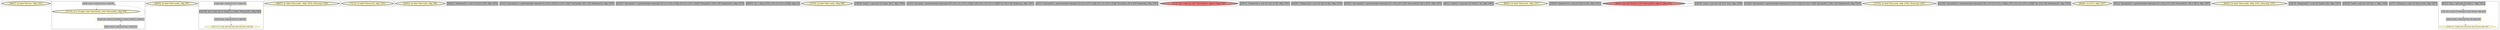
digraph G {





subgraph cluster33 {


node177 [penwidth=3.0,fontsize=20,fillcolor=lemonchiffon,label="[46/47]  br label %for.inc, !dbg !1012",shape=ellipse,style=filled ]



}

subgraph cluster27 {


node171 [fillcolor=grey,label="[58/59]  %cmp2 = icmp slt i32 %j.0, 5, !dbg !993",shape=rectangle,style=filled ]
node170 [penwidth=3.0,fontsize=20,fillcolor=lemonchiffon,label="[57/70]  br i1 %cmp2, label %for.body3, label %for.end23, !dbg !994",shape=ellipse,style=filled ]
node168 [fillcolor=grey,label="[62/65]  %inc22 = add nsw i32 %j.0, 1, !dbg !1018",shape=rectangle,style=filled ]
node169 [fillcolor=grey,label="[63/64]  %j.0 = phi i32 [ 0, %for.body ], [ %inc22, %for.inc21 ], !dbg !991",shape=rectangle,style=filled ]

node169->node168 [style=solid,color=black,label="",penwidth=0.5,fontcolor=black ]
node170->node169 [style=solid,color=gold,label="C",penwidth=1.0,fontcolor=gold ]
node168->node169 [style=solid,color=black,label="",penwidth=0.5,fontcolor=black ]
node170->node171 [style=solid,color=gold,label="C",penwidth=1.0,fontcolor=gold ]
node171->node170 [style=solid,color=black,label="",penwidth=0.5,fontcolor=black ]
node169->node171 [style=solid,color=black,label="",penwidth=0.5,fontcolor=black ]
node170->node170 [style=solid,color=gold,label="C",penwidth=1.0,fontcolor=gold ]
node170->node168 [style=solid,color=gold,label="C",penwidth=1.0,fontcolor=gold ]


}

subgraph cluster28 {


node172 [penwidth=3.0,fontsize=20,fillcolor=lemonchiffon,label="[68/69]  br label %for.cond4, !dbg !997",shape=ellipse,style=filled ]



}

subgraph cluster26 {


node167 [fillcolor=grey,label="[53/54]  %dec = add nsw i32 %i.0, -1, !dbg !1023",shape=rectangle,style=filled ]
node166 [penwidth=3.0,fontsize=20,fillcolor=grey,label="[52/79]  %i.0 = phi i32 [ 9, %entry ], [ %dec, %for.inc24 ], !dbg !982",shape=rectangle,style=filled ]
node164 [fillcolor=lemonchiffon,label="[56/77]  br i1 %cmp, label %for.body, label %for.end25, !dbg !985",shape=ellipse,style=filled ]
node165 [fillcolor=grey,label="[55/78]  %cmp = icmp sge i32 %i.0, 0, !dbg !984",shape=rectangle,style=filled ]

node164->node164 [style=solid,color=gold,label="C",penwidth=1.0,fontcolor=gold ]
node164->node165 [style=solid,color=gold,label="C",penwidth=1.0,fontcolor=gold ]
node167->node166 [style=solid,color=black,label="",penwidth=0.5,fontcolor=black ]
node166->node165 [style=solid,color=black,label="",penwidth=0.5,fontcolor=black ]
node166->node167 [style=solid,color=black,label="",penwidth=0.5,fontcolor=black ]
node165->node164 [style=solid,color=black,label="",penwidth=0.5,fontcolor=black ]
node164->node166 [style=solid,color=gold,label="C",penwidth=1.0,fontcolor=gold ]
node164->node167 [style=solid,color=gold,label="C",penwidth=1.0,fontcolor=gold ]


}

subgraph cluster29 {


node173 [penwidth=3.0,fontsize=20,fillcolor=lemonchiffon,label="[66/67]  br label %for.cond1, !dbg !1019, !llvm.loop !1020",shape=ellipse,style=filled ]



}

subgraph cluster25 {


node163 [penwidth=3.0,fontsize=20,fillcolor=lemonchiffon,label="[71/72]  br label %for.inc24, !dbg !1022",shape=ellipse,style=filled ]



}

subgraph cluster24 {


node162 [penwidth=3.0,fontsize=20,fillcolor=lemonchiffon,label="[82/83]  br label %for.cond, !dbg !980",shape=ellipse,style=filled ]



}

subgraph cluster22 {


node160 [penwidth=3.0,fontsize=20,fillcolor=grey,label="[42/43]  %idxprom16 = sext i32 %i.0 to i64, !dbg !1010",shape=rectangle,style=filled ]



}

subgraph cluster20 {


node158 [penwidth=3.0,fontsize=20,fillcolor=grey,label="[5/14]  %arrayidx11 = getelementptr inbounds [5 x [10 x i32]], [5 x [10 x i32]]* %arrayidx9, i64 0, i64 %idxprom10, !dbg !1007",shape=rectangle,style=filled ]



}

subgraph cluster18 {


node156 [penwidth=3.0,fontsize=20,fillcolor=grey,label="[22/27]  %arrayidx17 = getelementptr inbounds [10 x [5 x [10 x i32]]], [10 x [5 x [10 x i32]]]* %arrayidx15, i64 0, i64 %idxprom16, !dbg !1010",shape=rectangle,style=filled ]



}

subgraph cluster16 {


node154 [penwidth=3.0,fontsize=20,fillcolor=grey,label="[80/81]  %a = alloca [100 x [10 x [5 x [10 x i32]]]], align 16",shape=rectangle,style=filled ]



}

subgraph cluster17 {


node155 [penwidth=3.0,fontsize=20,fillcolor=lemonchiffon,label="[75/76]  br label %for.cond1, !dbg !988",shape=ellipse,style=filled ]



}

subgraph cluster4 {


node139 [penwidth=3.0,fontsize=20,fillcolor=grey,label="[18/19]  %mul7 = mul nsw i32 %mul, %k.0, !dbg !1006",shape=rectangle,style=filled ]



}

subgraph cluster3 {


node138 [penwidth=3.0,fontsize=20,fillcolor=grey,label="[3/16]  %arrayidx = getelementptr inbounds [100 x [10 x [5 x [10 x i32]]]], [100 x [10 x [5 x [10 x i32]]]]* %a, i64 0, i64 %idxprom, !dbg !1007",shape=rectangle,style=filled ]



}

subgraph cluster2 {


node137 [penwidth=3.0,fontsize=20,fillcolor=grey,label="[4/15]  %arrayidx9 = getelementptr inbounds [10 x [5 x [10 x i32]]], [10 x [5 x [10 x i32]]]* %arrayidx, i64 0, i64 %idxprom8, !dbg !1007",shape=rectangle,style=filled ]



}

subgraph cluster1 {


node136 [penwidth=3.0,fontsize=20,fillcolor=lightcoral,label="[7/12]  %0 = load i32, i32* %arrayidx12, align 8, !dbg !1007",shape=ellipse,style=filled ]



}

subgraph cluster12 {


node147 [penwidth=3.0,fontsize=20,fillcolor=grey,label="[36/37]  %idxprom8 = sext i32 %i.0 to i64, !dbg !1007",shape=rectangle,style=filled ]



}

subgraph cluster32 {


node176 [penwidth=3.0,fontsize=20,fillcolor=grey,label="[44/45]  %idxprom18 = sext i32 %j.0 to i64, !dbg !1010",shape=rectangle,style=filled ]



}

subgraph cluster5 {


node140 [penwidth=3.0,fontsize=20,fillcolor=grey,label="[24/25]  %arrayidx20 = getelementptr inbounds [10 x i32], [10 x i32]* %arrayidx19, i64 0, i64 0, !dbg !1010",shape=rectangle,style=filled ]



}

subgraph cluster0 {


node135 [penwidth=3.0,fontsize=20,fillcolor=grey,label="[8/11]  %mul13 = mul nsw i32 %mul7, %0, !dbg !1009",shape=rectangle,style=filled ]



}

subgraph cluster31 {


node175 [penwidth=3.0,fontsize=20,fillcolor=lemonchiffon,label="[60/61]  br label %for.inc21, !dbg !1017",shape=ellipse,style=filled ]



}

subgraph cluster30 {


node174 [penwidth=3.0,fontsize=20,fillcolor=grey,label="[20/29]  %idxprom14 = sext i32 %k.0 to i64, !dbg !1010",shape=rectangle,style=filled ]



}

subgraph cluster6 {


node141 [penwidth=3.0,fontsize=20,fillcolor=lightcoral,label="[9/10]  store i32 %mul13, i32* %arrayidx20, align 8, !dbg !1011",shape=ellipse,style=filled ]

node141->node141 [style=solid,color=dodgerblue,label="O|indep|0",penwidth=1.0,fontcolor=dodgerblue ]


}

subgraph cluster14 {


node149 [penwidth=3.0,fontsize=20,fillcolor=grey,label="[38/39]  %mul = mul nsw i32 %i.0, %j.0, !dbg !1004",shape=rectangle,style=filled ]



}

subgraph cluster7 {


node142 [penwidth=3.0,fontsize=20,fillcolor=grey,label="[23/26]  %arrayidx19 = getelementptr inbounds [5 x [10 x i32]], [5 x [10 x i32]]* %arrayidx17, i64 0, i64 %idxprom18, !dbg !1010",shape=rectangle,style=filled ]



}

subgraph cluster23 {


node161 [penwidth=3.0,fontsize=20,fillcolor=lemonchiffon,label="[73/74]  br label %for.cond, !dbg !1024, !llvm.loop !1025",shape=ellipse,style=filled ]



}

subgraph cluster8 {


node143 [penwidth=3.0,fontsize=20,fillcolor=grey,label="[21/28]  %arrayidx15 = getelementptr inbounds [100 x [10 x [5 x [10 x i32]]]], [100 x [10 x [5 x [10 x i32]]]]* %a, i64 0, i64 %idxprom14, !dbg !1010",shape=rectangle,style=filled ]



}

subgraph cluster21 {


node159 [penwidth=3.0,fontsize=20,fillcolor=lemonchiffon,label="[84/85]  ret i32 0, !dbg !1027",shape=ellipse,style=filled ]



}

subgraph cluster9 {


node144 [penwidth=3.0,fontsize=20,fillcolor=grey,label="[6/13]  %arrayidx12 = getelementptr inbounds [10 x i32], [10 x i32]* %arrayidx11, i64 0, i64 0, !dbg !1007",shape=rectangle,style=filled ]



}

subgraph cluster19 {


node157 [penwidth=3.0,fontsize=20,fillcolor=lemonchiffon,label="[40/41]  br label %for.cond4, !dbg !1014, !llvm.loop !1015",shape=ellipse,style=filled ]



}

subgraph cluster10 {


node145 [penwidth=3.0,fontsize=20,fillcolor=grey,label="[32/33]  %idxprom10 = sext i32 %add to i64, !dbg !1007",shape=rectangle,style=filled ]



}

subgraph cluster11 {


node146 [penwidth=3.0,fontsize=20,fillcolor=grey,label="[34/35]  %add = add nsw i32 %j.0, 1, !dbg !1008",shape=rectangle,style=filled ]



}

subgraph cluster13 {


node148 [penwidth=3.0,fontsize=20,fillcolor=grey,label="[2/17]  %idxprom = sext i32 %k.0 to i64, !dbg !1007",shape=rectangle,style=filled ]



}

subgraph cluster15 {


node152 [penwidth=3.0,fontsize=20,fillcolor=grey,label="[0/51]  %inc = add nsw i32 %k.0, 1, !dbg !1013",shape=rectangle,style=filled ]
node153 [fillcolor=grey,label="[1/50]  %k.0 = phi i32 [ 0, %for.body3 ], [ %inc, %for.inc ], !dbg !1000",shape=rectangle,style=filled ]
node150 [fillcolor=lemonchiffon,label="[31/48]  br i1 %cmp5, label %for.body6, label %for.end, !dbg !1003",shape=ellipse,style=filled ]
node151 [fillcolor=grey,label="[30/49]  %cmp5 = icmp slt i32 %k.0, 100, !dbg !1002",shape=rectangle,style=filled ]

node152->node153 [style=solid,color=black,label="",penwidth=0.5,fontcolor=black ]
node151->node150 [style=solid,color=black,label="",penwidth=0.5,fontcolor=black ]
node150->node151 [style=solid,color=gold,label="C",penwidth=1.0,fontcolor=gold ]
node153->node151 [style=solid,color=black,label="",penwidth=0.5,fontcolor=black ]
node150->node153 [style=solid,color=gold,label="C",penwidth=1.0,fontcolor=gold ]
node153->node152 [style=solid,color=black,label="",penwidth=0.5,fontcolor=black ]
node150->node150 [style=solid,color=gold,label="C",penwidth=1.0,fontcolor=gold ]
node150->node152 [style=solid,color=gold,label="C",penwidth=1.0,fontcolor=gold ]


}

}
